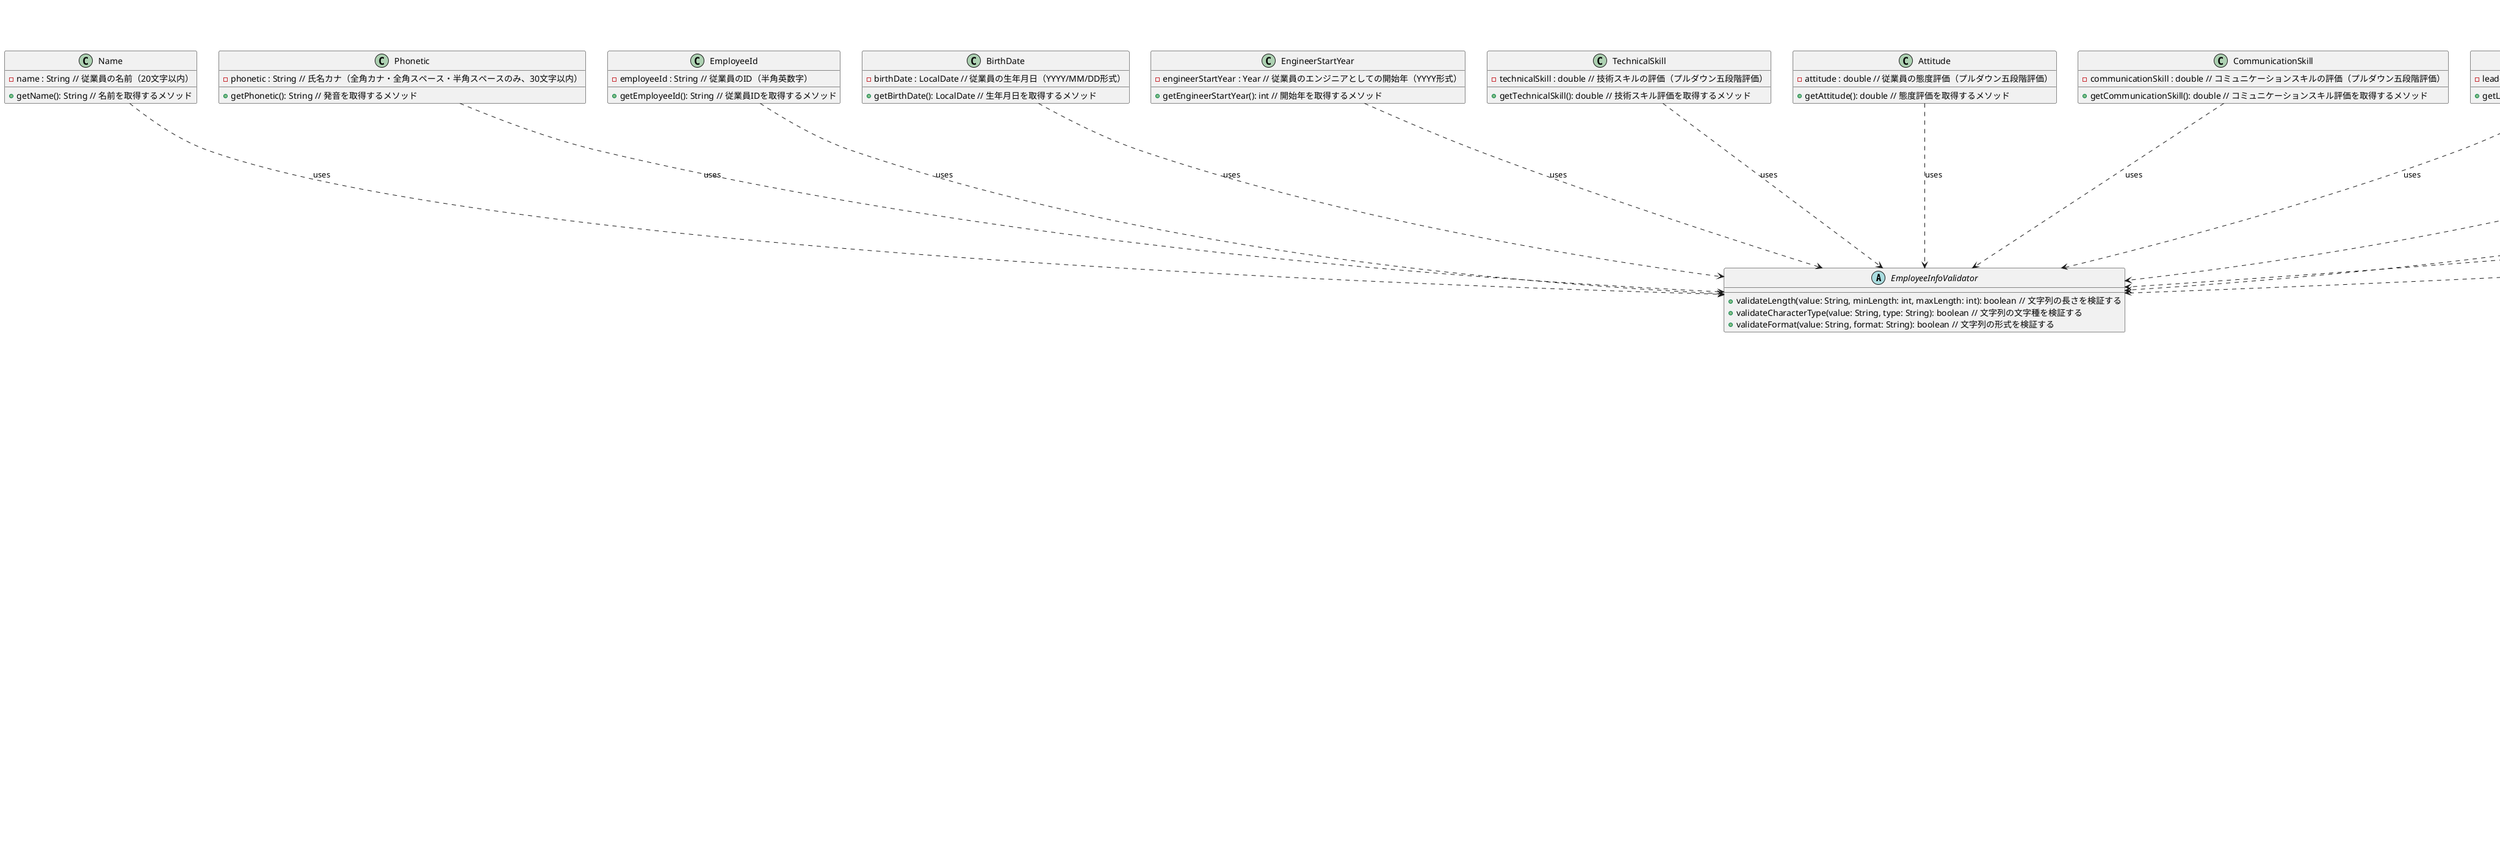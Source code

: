 @startuml ClassDiagram

' 入力データの検証を行うクラス
abstract class EmployeeInfoValidator {
+ validateLength(value: String, minLength: int, maxLength: int): boolean // 文字列の長さを検証する
+ validateCharacterType(value: String, type: String): boolean // 文字列の文字種を検証する
+ validateFormat(value: String, format: String): boolean // 文字列の形式を検証する
}

' 従業員の名前を管理するクラス。
class Name {
- name : String // 従業員の名前（20文字以内）
+ getName(): String // 名前を取得するメソッド
}

' 従業員のフリガナを管理するクラス。
class Phonetic {
- phonetic : String // 氏名カナ（全角カナ・全角スペース・半角スペースのみ、30文字以内）
+ getPhonetic(): String // 発音を取得するメソッド
}

' 従業員のIDを管理するクラス。
class EmployeeId {
- employeeId : String // 従業員のID（半角英数字）
+ getEmployeeId(): String // 従業員IDを取得するメソッド
}

' 従業員の生年月日を管理するクラス。
class BirthDate {
- birthDate : LocalDate // 従業員の生年月日（YYYY/MM/DD形式）
+ getBirthDate(): LocalDate // 生年月日を取得するメソッド
}

' 従業員の入社日を管理するクラス。
class JoinYearMonth {
- joinYearMonth : YearMonth // 従業員の入社日（YYYY/MM形式）
+ getJoinYearMonth(): YearMonth // 入社日を取得するメソッド
}


' 従業員のエンジニアとしての開始年を管理するクラス。
class EngineerStartYear {
- engineerStartYear : Year // 従業員のエンジニアとしての開始年（YYYY形式）
+ getEngineerStartYear(): int // 開始年を取得するメソッド
}

' 従業員の技術スキルを評価するクラス。
class TechnicalSkill {
- technicalSkill : double // 技術スキルの評価（プルダウン五段階評価）
+ getTechnicalSkill(): double // 技術スキル評価を取得するメソッド
}

' 従業員の態度を評価するクラス。
class Attitude {
- attitude : double // 従業員の態度評価（プルダウン五段階評価）
+ getAttitude(): double // 態度評価を取得するメソッド
}

' 従業員のコミュニケーションスキルを評価するクラス。
class CommunicationSkill {
- communicationSkill : double // コミュニケーションスキルの評価（プルダウン五段階評価）
+ getCommunicationSkill(): double // コミュニケーションスキル評価を取得するメソッド
}

' 従業員のリーダーシップを評価するクラス。
class Leadership {
- leadership : double // リーダーシップ評価（プルダウン五段階評価）
+ getLeadership(): double // リーダーシップ評価を取得するメソッド
}

' 従業員の経歴情報を管理するクラス。
class Career {
- career : String // 従業員の経歴情報（改行可能、500文字以内）
+ getCareer(): String // 経歴情報を取得するメソッド
}

' 従業員の研修履歴を管理するクラス。
class TrainingHistory {
- trainingHistory : String // 従業員の研修履歴（改行可能、500文字以内）
+ getTrainingHistory(): String // 研修履歴を取得するメソッド
}

' 従業員に関する備考を管理するクラス。
class Remarks {
- remarks : String // 従業員に関する備考（改行可能、500文字以内）
+ getRemarks(): String // 備考を取得するメソッド
}

' 従業員の情報を管理するクラス。
class EmployeeInfo {
- employeeId : EmployeeId // 従業員ID
- name : Name // 従業員の名前
- phonetic : Phonetic // 従業員の発音
- birthDate : BirthDate // 生年月日
- joinDate : JoinDate // 入社日
- engineerStartYear : EngineerStartYear // エンジニアとしての開始年
- technicalSkill : TechnicalSkill // 技術スキル
- attitude : Attitude // 態度
- communicationSkill : CommunicationSkill // コミュニケーションスキル
- leadership : Leadership // リーダーシップ
- career : Career // 経歴情報
- trainingHistory : TrainingHistory // 研修履歴
- remarks : Remarks // 備考

+ EmployeeInfo(employeeId: EmployeeId, name: Name, pronunciation: Phonetic, birthDate: BirthDate, joinDate: JoinDate, engineerStartYear: EngineerStartYear, technicalSkill: TechnicalSkill, attitude: Attitude, communicationSkill: CommunicationSkill, leadership: Leadership, career: Career, trainingHistory: TrainingHistory, remarks: Remarks) // コンストラクタ
+ toString(): String // オブジェクトの文字列表現を返すためのメソッド
}

' 従業員情報を管理するクラス。
class EmployeeManager {
- employeeList: List<EmployeeInfo>  // 従業員情報のリスト
}

' 新しい従業員を追加するクラス。
class EmployeeAdder {
+ addEmployee(emp: EmployeeInfo): boolean // 新しい従業員を追加するメソッド
}

' 従業員情報を編集するクラス。
class EmployeeEditor {
+ editEmployee(emp: EmployeeInfo): boolean // 従業員情報を編集するメソッド
}

' 従業員を削除するクラス。
class EmployeeDeleter {
+ deleteEmployee(emp: EmployeeInfo): boolean // 従業員を削除するメソッド
}

' CSVファイルの読み書きを行うクラス。
class CSVHandler {
+ readCSV(file: File): List<EmployeeInfo> // CSVファイルから従業員情報を読み込むメソッド
+ writeCSV(employeeList: List<EmployeeInfo>, file: File): boolean // 従業員情報をCSVファイルに書き込むメソッド
}

' ログを管理するクラス。
class Logger {
- logFolder : String // ログを保存するフォルダのパス
+ createLogFolder(): void // ログフォルダを作成するメソッド
+ logException(exception: Exception): void // 例外をログに記録するメソッド
+ logOutput(message: String): void // 操作の結果をログに記録するメソッド
}

' エラーハンドリングを行うクラス。
class ErrorHandler {
- logger : Logger // Logger インスタンス
+ handleError(errorMessage: String): void // エラーメッセージを処理するメソッド
+ logException(exception: Exception): void // 例外をログに記録するメソッド
}

' 検索条件を保持するクラス。
class SortCriteria {
- searchCriteria : Map<String, String> // 検索条件を保持するマップ
+ keywordSearch(): void // キーワードによる検索を実行するメソッド
+ filterSearch(): void // フィルタによる検索を実行するメソッド
}

' ソート条件を保持するクラス。
class SearchCriteria {
- sortCriteria : Map<String, Boolean> // ソート条件を保持するマップ
+ sortByEmployeeId(): void // 従業員IDでソートするメソッド
+ sortByName(): void // 名前でソートするメソッド
+ sortByAge(): void // 年齢でソートするメソッド
+ sortByYears(): void // 経験年数でソートするメソッド
}

' 従業員情報を表示するUIクラス。
class ListViewUI {
- employeeTable : JTable // 従業員情報を表示するテーブル
- searchBox : JTextField // 検索ボックス
- deleteButton : JButton // 削除ボタン
- csvExportButton : JButton // CSVエクスポートボタン
- addButton : JButton // 従業員追加ボタン

+ displayEmployees(): void // 従業員情報を表示するメソッド
+ showDeleteDialog(): void // 削除確認ダイアログを表示するメソッド
+ showCSVExportDialog(): void // CSVエクスポート確認ダイアログを表示するメソッド
+ keywordSearch(): void // キーワードに基づいて従業員情報を検索するメソッド
+ filterSearch(): void // 特定の条件に基づいて従業員情報を絞り込むメソッド
}

' 従業員の詳細情報を表示するUIクラス。
class DetailViewUI {
- employeeInfoTable : JTable // 従業員の詳細情報を表示するテーブル
- editButton : JButton // 編集ボタン
- deleteButton : JButton // 削除ボタン
- backButton : JButton // 一覧画面に戻るボタン

+ displayDetail(): void // 詳細情報を表示するメソッド
+ showDeleteDialog(): void // 削除確認ダイアログを表示するメソッド
}

' 従業員情報を追加・編集するUIクラス。
class AddEditUI {
- inputForm : JPanel // 入力フォーム
- saveButton : JButton // 保存ボタン
- cancelButton : JButton // キャンセルボタン

+ inputEmployeeInfo(): void // 従業員情報を入力するメソッド
+ showDiscardDialog(): void // 入力内容を捨てるか確認するダイアログを表示するメソッド
}

' CSVファイルの操作を行うUIクラス。
class CSVUI {
- templateButton : JButton // テンプレートダウンロードボタン
- uploadButton : JButton // CSVアップロードボタン
- confirmButton : JButton // 確認ボタン
- backButton : JButton // 戻るボタン

+ downloadTemplate(): void // テンプレートをダウンロードするメソッド
+ uploadCSV(): void // CSVファイルをアップロードするメソッド
+ showConfirmDialog(): void // 確認ダイアログを表示するメソッド
}

' エラーハンドリングと検索・ソートクラスの関係
ListViewUI --> ErrorHandler : uses
ListViewUI --> SortCriteria : uses
ListViewUI --> SearchCriteria : uses

' クラス間の関係
EmployeeManager --> EmployeeAdder : uses
EmployeeManager --> EmployeeEditor : uses
EmployeeManager --> EmployeeDeleter : uses
ListViewUI --> EmployeeManager : manages
DetailViewUI --> EmployeeInfo : displays
AddEditUI --> EmployeeInfo : edits
CSVUI --> CSVHandler : uses
EmployeeManager --> CSVHandler : uses

' Loggerクラスの依存関係
EmployeeManager ..> Logger : uses
CSVHandler ..> Logger : uses
ErrorHandler ..> Logger : uses


' バリデーションクラスとの関係
Name ..> EmployeeInfoValidator : uses
Phonetic ..> EmployeeInfoValidator : uses
EmployeeId ..> EmployeeInfoValidator : uses
BirthDate ..> EmployeeInfoValidator : uses
JoinDate ..> EmployeeInfoValidator : uses
EngineerStartYear ..> EmployeeInfoValidator : uses
TechnicalSkill ..> EmployeeInfoValidator : uses
Attitude ..> EmployeeInfoValidator : uses
CommunicationSkill ..> EmployeeInfoValidator : uses
Leadership ..> EmployeeInfoValidator : uses
Career ..> EmployeeInfoValidator : uses
TrainingHistory ..> EmployeeInfoValidator : uses
Remarks ..> EmployeeInfoValidator : uses

' SortCriteriaとSearchCriteriaの関係
SortCriteria ..> EmployeeManager : uses
SearchCriteria ..> EmployeeManager : uses

@enduml